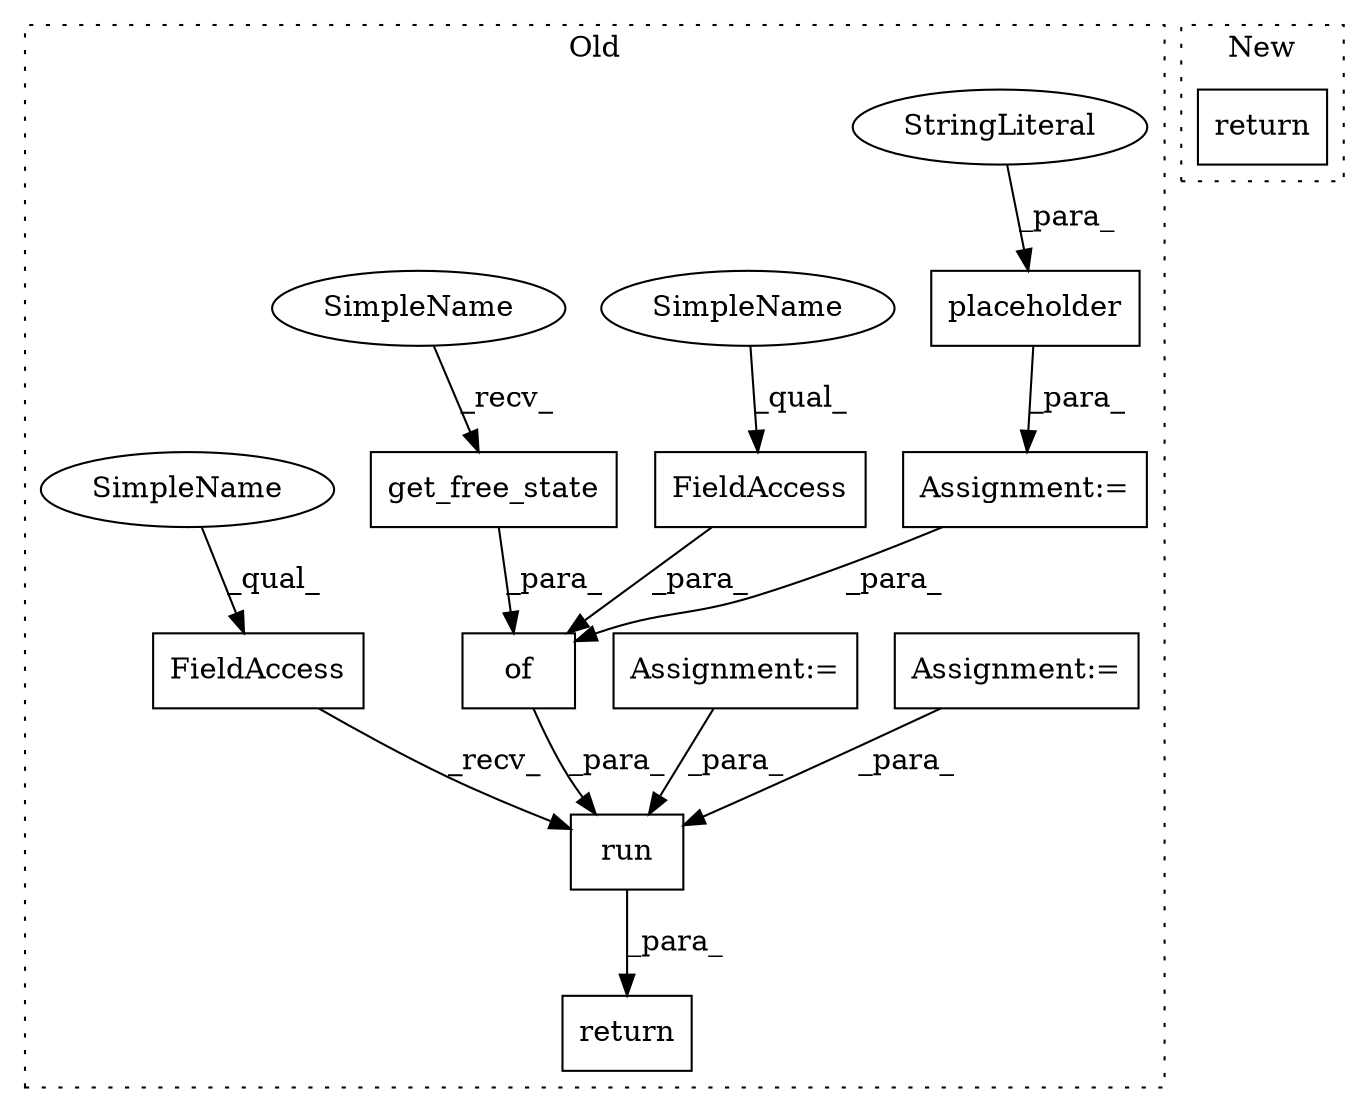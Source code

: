 digraph G {
subgraph cluster0 {
1 [label="run" a="32" s="3950,4046" l="4,1" shape="box"];
3 [label="return" a="41" s="3929" l="7" shape="box"];
4 [label="Assignment:=" a="7" s="3728" l="11" shape="box"];
5 [label="Assignment:=" a="7" s="3708" l="10" shape="box"];
6 [label="FieldAccess" a="22" s="3936" l="13" shape="box"];
7 [label="Assignment:=" a="7" s="3773" l="1" shape="box"];
8 [label="get_free_state" a="32" s="4016" l="16" shape="box"];
9 [label="FieldAccess" a="22" s="3995" l="15" shape="box"];
10 [label="of" a="32" s="3992,4045" l="3,1" shape="box"];
11 [label="placeholder" a="32" s="3785,3806" l="12,1" shape="box"];
12 [label="StringLiteral" a="45" s="3797" l="9" shape="ellipse"];
13 [label="SimpleName" a="42" s="3995" l="4" shape="ellipse"];
14 [label="SimpleName" a="42" s="4011" l="4" shape="ellipse"];
15 [label="SimpleName" a="42" s="3936" l="4" shape="ellipse"];
label = "Old";
style="dotted";
}
subgraph cluster1 {
2 [label="return" a="41" s="4675" l="7" shape="box"];
label = "New";
style="dotted";
}
1 -> 3 [label="_para_"];
4 -> 1 [label="_para_"];
5 -> 1 [label="_para_"];
6 -> 1 [label="_recv_"];
7 -> 10 [label="_para_"];
8 -> 10 [label="_para_"];
9 -> 10 [label="_para_"];
10 -> 1 [label="_para_"];
11 -> 7 [label="_para_"];
12 -> 11 [label="_para_"];
13 -> 9 [label="_qual_"];
14 -> 8 [label="_recv_"];
15 -> 6 [label="_qual_"];
}